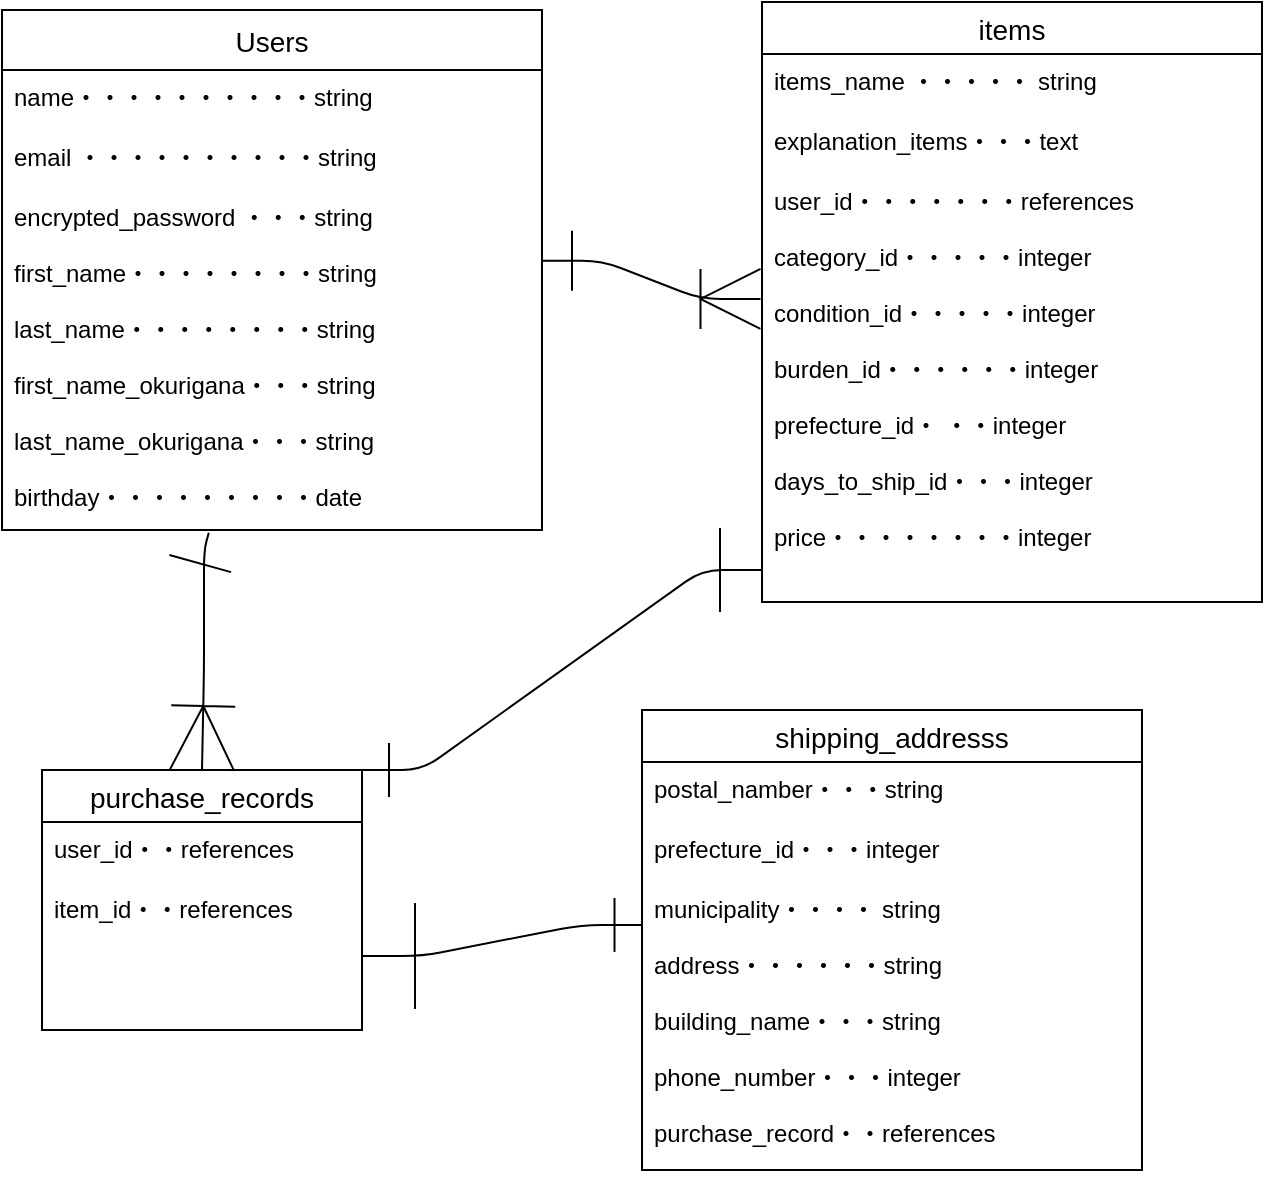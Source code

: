 <mxfile version="14.2.4" type="embed">
    <diagram id="esMEx5bN9DsB9gF7TEje" name="ページ1">
        <mxGraphModel dx="824" dy="631" grid="1" gridSize="10" guides="1" tooltips="1" connect="1" arrows="1" fold="1" page="1" pageScale="1" pageWidth="850" pageHeight="1100" math="0" shadow="0">
            <root>
                <mxCell id="0"/>
                <mxCell id="1" parent="0"/>
                <mxCell id="47" value="Users" style="swimlane;fontStyle=0;childLayout=stackLayout;horizontal=1;startSize=30;horizontalStack=0;resizeParent=1;resizeParentMax=0;resizeLast=0;collapsible=1;marginBottom=0;align=center;fontSize=14;" parent="1" vertex="1">
                    <mxGeometry x="40" y="20" width="270" height="260" as="geometry">
                        <mxRectangle x="100" y="130" width="60" height="30" as="alternateBounds"/>
                    </mxGeometry>
                </mxCell>
                <mxCell id="48" value="name・・・・・・・・・・string" style="text;strokeColor=none;fillColor=none;spacingLeft=4;spacingRight=4;overflow=hidden;rotatable=0;points=[[0,0.5],[1,0.5]];portConstraint=eastwest;fontSize=12;" parent="47" vertex="1">
                    <mxGeometry y="30" width="270" height="30" as="geometry"/>
                </mxCell>
                <mxCell id="49" value="email ・・・・・・・・・・string" style="text;strokeColor=none;fillColor=none;spacingLeft=4;spacingRight=4;overflow=hidden;rotatable=0;points=[[0,0.5],[1,0.5]];portConstraint=eastwest;fontSize=12;" parent="47" vertex="1">
                    <mxGeometry y="60" width="270" height="30" as="geometry"/>
                </mxCell>
                <mxCell id="50" value="encrypted_password ・・・string&#10;&#10;first_name・・・・・・・・string&#10;&#10;last_name・・・・・・・・string&#10;&#10;first_name_okurigana・・・string&#10;&#10;last_name_okurigana・・・string&#10;&#10;birthday・・・・・・・・・date&#10;&#10;&#10;&#10;&#10;&#10;&#10;&#10;&#10;" style="text;strokeColor=none;fillColor=none;spacingLeft=4;spacingRight=4;overflow=hidden;rotatable=0;points=[[0,0.5],[1,0.5]];portConstraint=eastwest;fontSize=12;" parent="47" vertex="1">
                    <mxGeometry y="90" width="270" height="170" as="geometry"/>
                </mxCell>
                <mxCell id="146" value="items" style="swimlane;fontStyle=0;childLayout=stackLayout;horizontal=1;startSize=26;horizontalStack=0;resizeParent=1;resizeParentMax=0;resizeLast=0;collapsible=1;marginBottom=0;align=center;fontSize=14;" parent="1" vertex="1">
                    <mxGeometry x="420" y="16" width="250" height="300" as="geometry">
                        <mxRectangle x="370" y="46" width="70" height="26" as="alternateBounds"/>
                    </mxGeometry>
                </mxCell>
                <mxCell id="147" value="items_name ・・・・・ string" style="text;strokeColor=none;fillColor=none;spacingLeft=4;spacingRight=4;overflow=hidden;rotatable=0;points=[[0,0.5],[1,0.5]];portConstraint=eastwest;fontSize=12;" parent="146" vertex="1">
                    <mxGeometry y="26" width="250" height="30" as="geometry"/>
                </mxCell>
                <mxCell id="148" value="explanation_items・・・text" style="text;strokeColor=none;fillColor=none;spacingLeft=4;spacingRight=4;overflow=hidden;rotatable=0;points=[[0,0.5],[1,0.5]];portConstraint=eastwest;fontSize=12;" parent="146" vertex="1">
                    <mxGeometry y="56" width="250" height="30" as="geometry"/>
                </mxCell>
                <mxCell id="149" value="user_id・・・・・・・references&#10;&#10;category_id・・・・・integer&#10;&#10;condition_id・・・・・integer&#10;&#10;burden_id・・・・・・integer&#10;&#10;prefecture_id・ ・・integer&#10;&#10;days_to_ship_id・・・integer&#10;&#10;price・・・・・・・・integer&#10;&#10;" style="text;strokeColor=none;fillColor=none;spacingLeft=4;spacingRight=4;overflow=hidden;rotatable=0;points=[[0,0.5],[1,0.5]];portConstraint=eastwest;fontSize=12;" parent="146" vertex="1">
                    <mxGeometry y="86" width="250" height="214" as="geometry"/>
                </mxCell>
                <mxCell id="152" value="purchase_records" style="swimlane;fontStyle=0;childLayout=stackLayout;horizontal=1;startSize=26;horizontalStack=0;resizeParent=1;resizeParentMax=0;resizeLast=0;collapsible=1;marginBottom=0;align=center;fontSize=14;" parent="1" vertex="1">
                    <mxGeometry x="60" y="400" width="160" height="130" as="geometry">
                        <mxRectangle x="40" y="250" width="140" height="26" as="alternateBounds"/>
                    </mxGeometry>
                </mxCell>
                <mxCell id="153" value="user_id・・references" style="text;strokeColor=none;fillColor=none;spacingLeft=4;spacingRight=4;overflow=hidden;rotatable=0;points=[[0,0.5],[1,0.5]];portConstraint=eastwest;fontSize=12;" parent="152" vertex="1">
                    <mxGeometry y="26" width="160" height="30" as="geometry"/>
                </mxCell>
                <mxCell id="155" value="item_id・・references" style="text;strokeColor=none;fillColor=none;spacingLeft=4;spacingRight=4;overflow=hidden;rotatable=0;points=[[0,0.5],[1,0.5]];portConstraint=eastwest;fontSize=12;" parent="152" vertex="1">
                    <mxGeometry y="56" width="160" height="74" as="geometry"/>
                </mxCell>
                <mxCell id="156" value="shipping_addresss" style="swimlane;fontStyle=0;childLayout=stackLayout;horizontal=1;startSize=26;horizontalStack=0;resizeParent=1;resizeParentMax=0;resizeLast=0;collapsible=1;marginBottom=0;align=center;fontSize=14;" parent="1" vertex="1">
                    <mxGeometry x="360" y="370" width="250" height="230" as="geometry">
                        <mxRectangle x="260" y="300" width="50" height="26" as="alternateBounds"/>
                    </mxGeometry>
                </mxCell>
                <mxCell id="157" value="postal_namber・・・string" style="text;strokeColor=none;fillColor=none;spacingLeft=4;spacingRight=4;overflow=hidden;rotatable=0;points=[[0,0.5],[1,0.5]];portConstraint=eastwest;fontSize=12;" parent="156" vertex="1">
                    <mxGeometry y="26" width="250" height="30" as="geometry"/>
                </mxCell>
                <mxCell id="158" value="prefecture_id・・・integer&#10;" style="text;strokeColor=none;fillColor=none;spacingLeft=4;spacingRight=4;overflow=hidden;rotatable=0;points=[[0,0.5],[1,0.5]];portConstraint=eastwest;fontSize=12;" parent="156" vertex="1">
                    <mxGeometry y="56" width="250" height="30" as="geometry"/>
                </mxCell>
                <mxCell id="159" value="municipality・・・・ string&#10;&#10;address・・・・・・string&#10;&#10;building_name・・・string&#10;&#10;phone_number・・・integer&#10;&#10;purchase_record・・references" style="text;strokeColor=none;fillColor=none;spacingLeft=4;spacingRight=4;overflow=hidden;rotatable=0;points=[[0,0.5],[1,0.5]];portConstraint=eastwest;fontSize=12;" parent="156" vertex="1">
                    <mxGeometry y="86" width="250" height="144" as="geometry"/>
                </mxCell>
                <mxCell id="160" value="" style="edgeStyle=entityRelationEdgeStyle;fontSize=16;html=1;endArrow=ERoneToMany;entryX=-0.003;entryY=0.292;entryDx=0;entryDy=0;entryPerimeter=0;exitX=1;exitY=0.208;exitDx=0;exitDy=0;exitPerimeter=0;jumpSize=6;endSize=28;startSize=28;startArrow=ERone;startFill=0;" parent="1" source="50" target="149" edge="1">
                    <mxGeometry width="100" height="100" relative="1" as="geometry">
                        <mxPoint x="260" y="270" as="sourcePoint"/>
                        <mxPoint x="360" y="170" as="targetPoint"/>
                    </mxGeometry>
                </mxCell>
                <mxCell id="163" value="" style="fontSize=12;html=1;endArrow=ERoneToMany;entryX=0.5;entryY=0;entryDx=0;entryDy=0;endSize=30;startSize=30;startArrow=ERone;startFill=0;exitX=0.383;exitY=1.008;exitDx=0;exitDy=0;exitPerimeter=0;" parent="1" source="50" target="152" edge="1">
                    <mxGeometry width="100" height="100" relative="1" as="geometry">
                        <mxPoint x="130" y="299" as="sourcePoint"/>
                        <mxPoint x="140" y="510" as="targetPoint"/>
                        <Array as="points">
                            <mxPoint x="141" y="290"/>
                            <mxPoint x="141" y="350"/>
                        </Array>
                    </mxGeometry>
                </mxCell>
                <mxCell id="165" value="" style="edgeStyle=entityRelationEdgeStyle;fontSize=12;html=1;endArrow=ERone;startArrow=ERone;exitX=1;exitY=0;exitDx=0;exitDy=0;endSize=40;startSize=25;startFill=0;endFill=0;" parent="1" source="152" edge="1">
                    <mxGeometry width="100" height="100" relative="1" as="geometry">
                        <mxPoint x="320" y="400" as="sourcePoint"/>
                        <mxPoint x="420" y="300" as="targetPoint"/>
                    </mxGeometry>
                </mxCell>
                <mxCell id="166" value="" style="edgeStyle=entityRelationEdgeStyle;fontSize=12;html=1;endArrow=ERone;endFill=1;entryX=-0.001;entryY=0.149;entryDx=0;entryDy=0;entryPerimeter=0;endSize=25;startArrow=ERone;startFill=0;startSize=51;" parent="1" target="159" edge="1" source="155">
                    <mxGeometry width="100" height="100" relative="1" as="geometry">
                        <mxPoint x="210" y="530" as="sourcePoint"/>
                        <mxPoint x="360" y="475" as="targetPoint"/>
                    </mxGeometry>
                </mxCell>
            </root>
        </mxGraphModel>
    </diagram>
</mxfile>